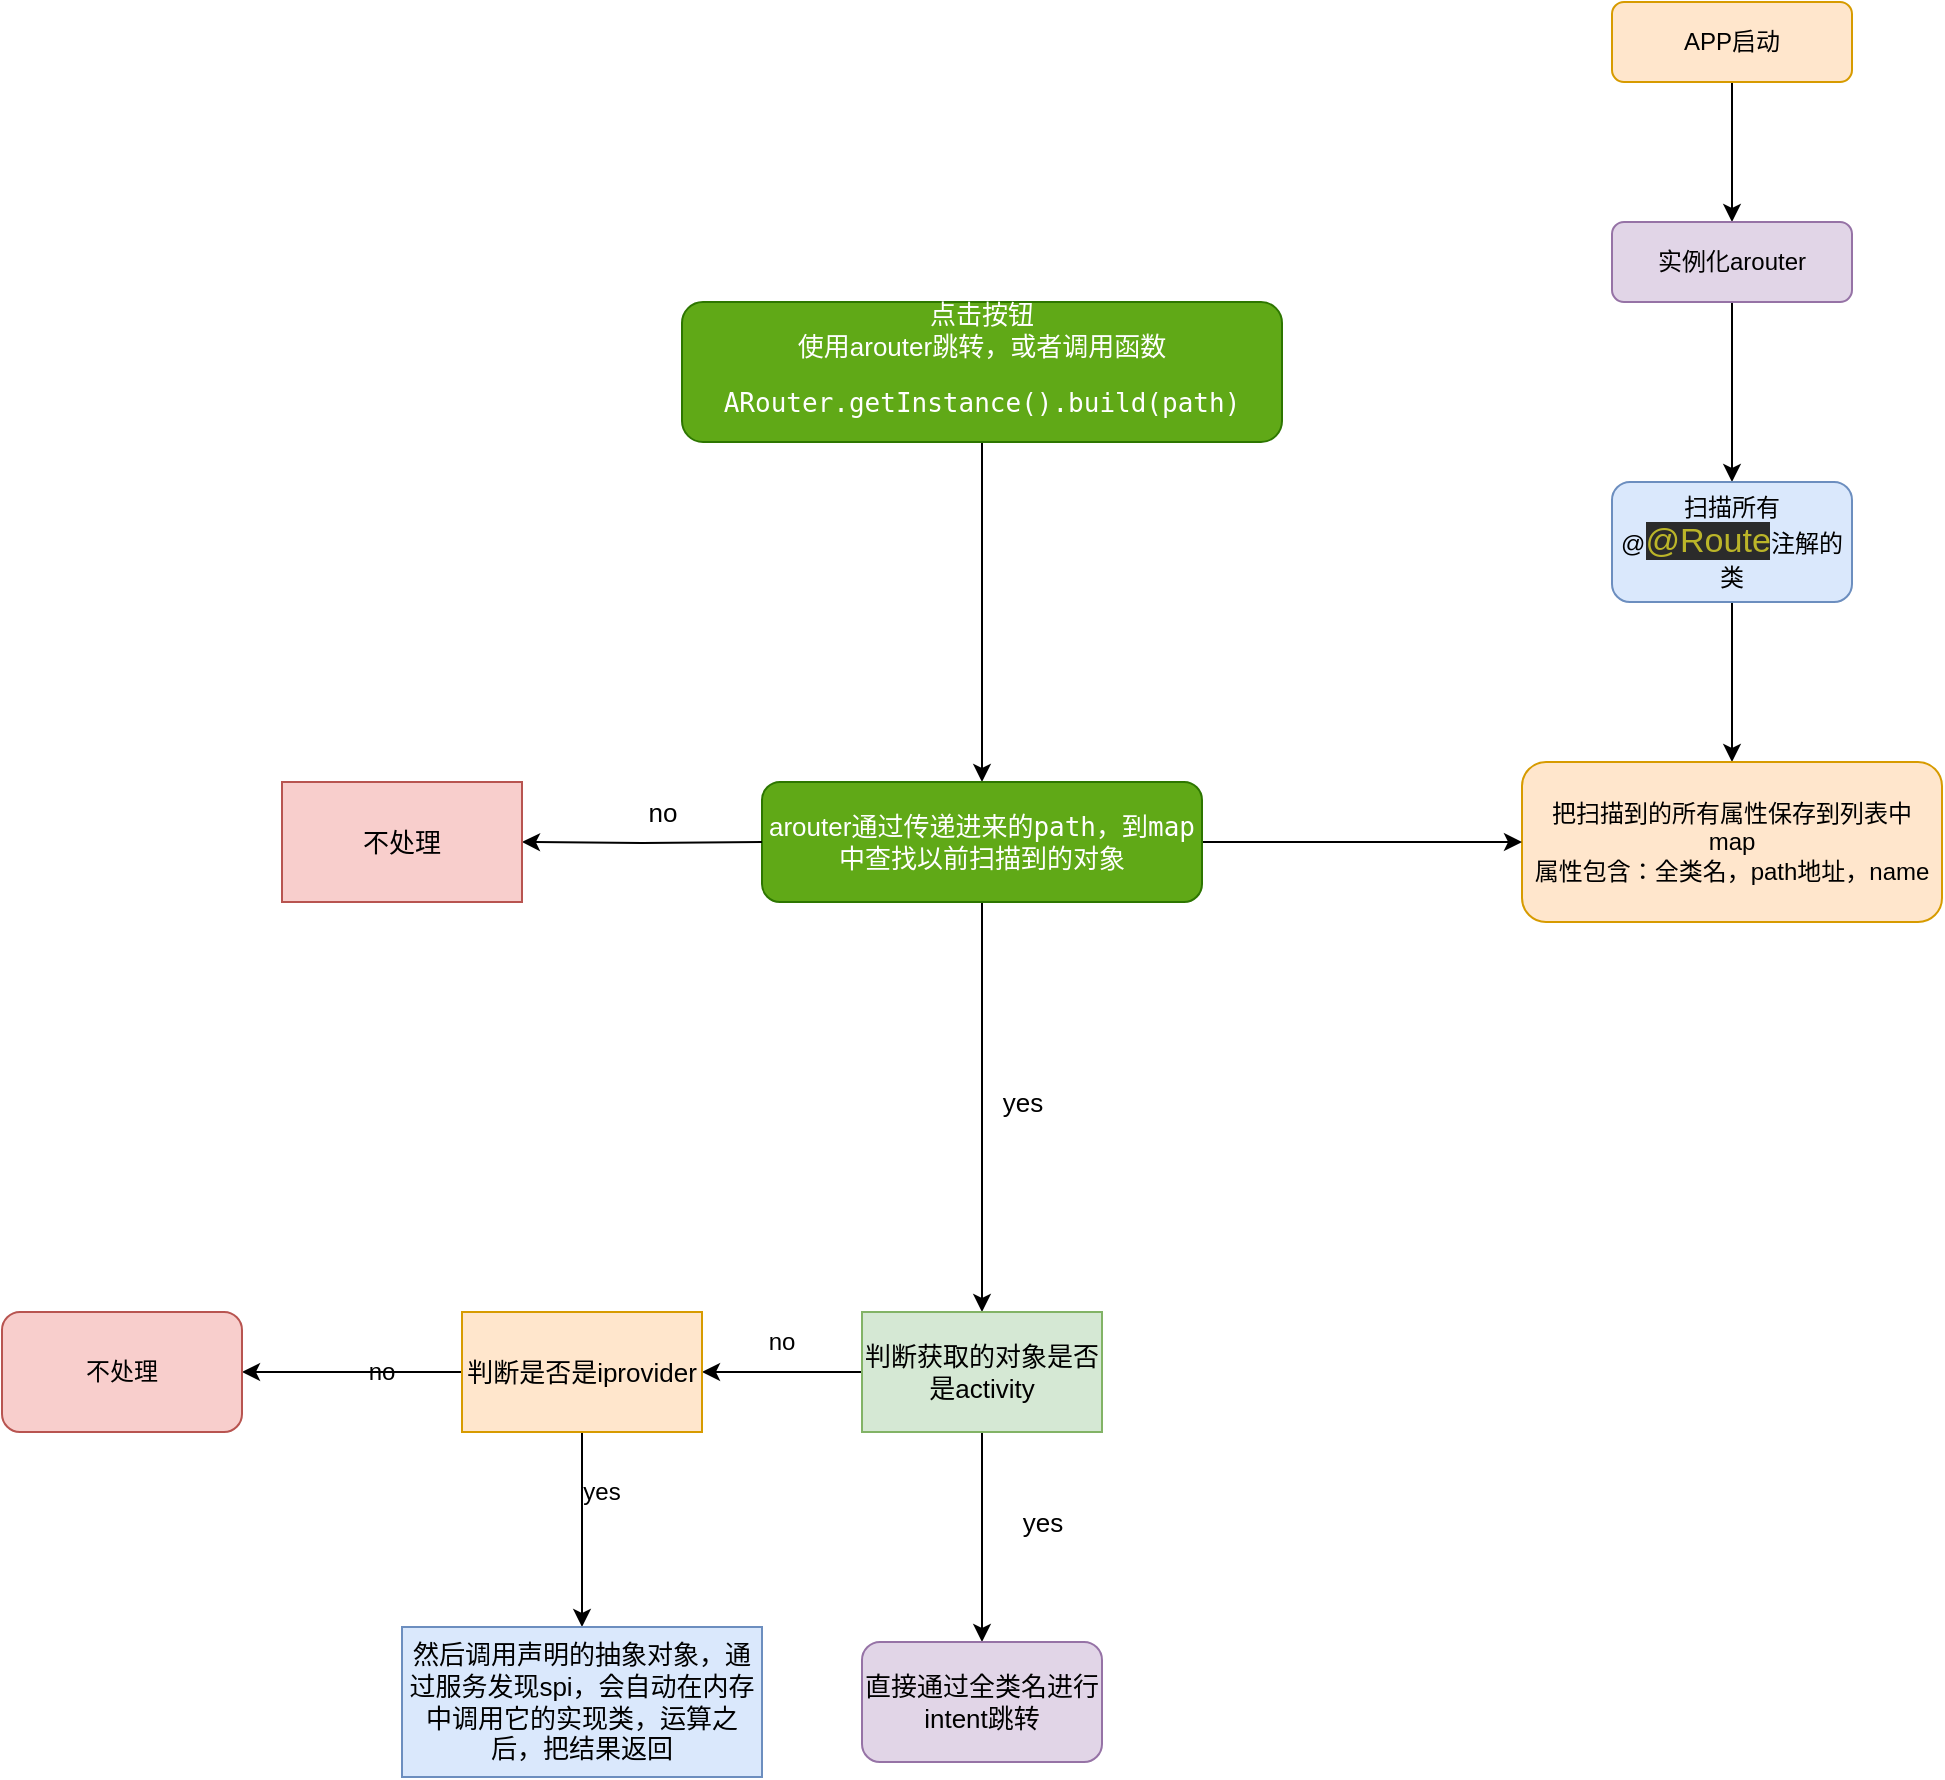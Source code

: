 <mxfile version="16.2.2" type="github">
  <diagram id="C5RBs43oDa-KdzZeNtuy" name="Page-1">
    <mxGraphModel dx="2249" dy="905" grid="1" gridSize="10" guides="1" tooltips="1" connect="1" arrows="1" fold="1" page="1" pageScale="1" pageWidth="827" pageHeight="1169" math="0" shadow="0">
      <root>
        <mxCell id="WIyWlLk6GJQsqaUBKTNV-0" />
        <mxCell id="WIyWlLk6GJQsqaUBKTNV-1" parent="WIyWlLk6GJQsqaUBKTNV-0" />
        <mxCell id="lKY-BgDjoh4vxxJiajSs-1" style="edgeStyle=orthogonalEdgeStyle;rounded=0;orthogonalLoop=1;jettySize=auto;html=1;" parent="WIyWlLk6GJQsqaUBKTNV-1" source="WIyWlLk6GJQsqaUBKTNV-3" target="lKY-BgDjoh4vxxJiajSs-0" edge="1">
          <mxGeometry relative="1" as="geometry" />
        </mxCell>
        <mxCell id="WIyWlLk6GJQsqaUBKTNV-3" value="APP启动" style="rounded=1;whiteSpace=wrap;html=1;fontSize=12;glass=0;strokeWidth=1;shadow=0;fillColor=#ffe6cc;strokeColor=#d79b00;" parent="WIyWlLk6GJQsqaUBKTNV-1" vertex="1">
          <mxGeometry x="155" y="30" width="120" height="40" as="geometry" />
        </mxCell>
        <mxCell id="lKY-BgDjoh4vxxJiajSs-4" style="edgeStyle=orthogonalEdgeStyle;rounded=0;orthogonalLoop=1;jettySize=auto;html=1;exitX=0.5;exitY=1;exitDx=0;exitDy=0;" parent="WIyWlLk6GJQsqaUBKTNV-1" source="lKY-BgDjoh4vxxJiajSs-0" target="lKY-BgDjoh4vxxJiajSs-3" edge="1">
          <mxGeometry relative="1" as="geometry" />
        </mxCell>
        <mxCell id="lKY-BgDjoh4vxxJiajSs-0" value="实例化arouter" style="rounded=1;whiteSpace=wrap;html=1;fontSize=12;glass=0;strokeWidth=1;shadow=0;fillColor=#e1d5e7;strokeColor=#9673a6;" parent="WIyWlLk6GJQsqaUBKTNV-1" vertex="1">
          <mxGeometry x="155" y="140" width="120" height="40" as="geometry" />
        </mxCell>
        <mxCell id="lKY-BgDjoh4vxxJiajSs-6" value="" style="edgeStyle=orthogonalEdgeStyle;rounded=0;orthogonalLoop=1;jettySize=auto;html=1;" parent="WIyWlLk6GJQsqaUBKTNV-1" source="lKY-BgDjoh4vxxJiajSs-3" target="lKY-BgDjoh4vxxJiajSs-5" edge="1">
          <mxGeometry relative="1" as="geometry" />
        </mxCell>
        <mxCell id="lKY-BgDjoh4vxxJiajSs-3" value="扫描所有@&lt;span style=&quot;color: rgb(187 , 181 , 41) ; background-color: rgb(43 , 43 , 43) ; font-size: 12.8pt&quot;&gt;@Route&lt;/span&gt;&lt;span style=&quot;font-family: &amp;#34;helvetica&amp;#34;&quot;&gt;注解的类&lt;/span&gt;" style="rounded=1;whiteSpace=wrap;html=1;fillColor=#dae8fc;strokeColor=#6c8ebf;" parent="WIyWlLk6GJQsqaUBKTNV-1" vertex="1">
          <mxGeometry x="155" y="270" width="120" height="60" as="geometry" />
        </mxCell>
        <mxCell id="lKY-BgDjoh4vxxJiajSs-5" value="把扫描到的所有属性保存到列表中&lt;br&gt;map&lt;br&gt;属性包含：全类名，path地址，name" style="whiteSpace=wrap;html=1;rounded=1;fillColor=#ffe6cc;strokeColor=#d79b00;" parent="WIyWlLk6GJQsqaUBKTNV-1" vertex="1">
          <mxGeometry x="110" y="410" width="210" height="80" as="geometry" />
        </mxCell>
        <mxCell id="lKY-BgDjoh4vxxJiajSs-12" value="" style="edgeStyle=orthogonalEdgeStyle;rounded=0;orthogonalLoop=1;jettySize=auto;html=1;fontSize=13;fontColor=#000000;" parent="WIyWlLk6GJQsqaUBKTNV-1" source="lKY-BgDjoh4vxxJiajSs-9" target="lKY-BgDjoh4vxxJiajSs-11" edge="1">
          <mxGeometry relative="1" as="geometry" />
        </mxCell>
        <mxCell id="lKY-BgDjoh4vxxJiajSs-9" value="点击按钮&lt;br style=&quot;font-size: 13px&quot;&gt;使用arouter跳转，或者调用函数&lt;br style=&quot;font-size: 13px&quot;&gt;&lt;pre style=&quot;font-family: &amp;#34;jetbrains mono&amp;#34; , monospace ; font-size: 13px&quot;&gt;ARouter.getInstance().build(path)&lt;/pre&gt;" style="rounded=1;whiteSpace=wrap;html=1;fontSize=13;fillColor=#60a917;fontColor=#ffffff;strokeColor=#2D7600;" parent="WIyWlLk6GJQsqaUBKTNV-1" vertex="1">
          <mxGeometry x="-310" y="180" width="300" height="70" as="geometry" />
        </mxCell>
        <mxCell id="lKY-BgDjoh4vxxJiajSs-14" style="edgeStyle=orthogonalEdgeStyle;rounded=0;orthogonalLoop=1;jettySize=auto;html=1;exitX=1;exitY=0.5;exitDx=0;exitDy=0;entryX=0;entryY=0.5;entryDx=0;entryDy=0;fontSize=13;fontColor=#000000;" parent="WIyWlLk6GJQsqaUBKTNV-1" source="lKY-BgDjoh4vxxJiajSs-11" target="lKY-BgDjoh4vxxJiajSs-5" edge="1">
          <mxGeometry relative="1" as="geometry" />
        </mxCell>
        <mxCell id="lKY-BgDjoh4vxxJiajSs-16" value="" style="edgeStyle=orthogonalEdgeStyle;rounded=0;orthogonalLoop=1;jettySize=auto;html=1;fontSize=13;fontColor=#000000;entryX=0.5;entryY=0;entryDx=0;entryDy=0;" parent="WIyWlLk6GJQsqaUBKTNV-1" source="lKY-BgDjoh4vxxJiajSs-11" edge="1">
          <mxGeometry relative="1" as="geometry">
            <mxPoint x="-160" y="685" as="targetPoint" />
          </mxGeometry>
        </mxCell>
        <mxCell id="lKY-BgDjoh4vxxJiajSs-11" value="arouter通过传递进来的&lt;span style=&quot;font-family: &amp;#34;jetbrains mono&amp;#34; , monospace&quot;&gt;path，到map中查找以前扫描到的对象&lt;/span&gt;" style="whiteSpace=wrap;html=1;fontSize=13;fillColor=#60a917;strokeColor=#2D7600;fontColor=#ffffff;rounded=1;" parent="WIyWlLk6GJQsqaUBKTNV-1" vertex="1">
          <mxGeometry x="-270" y="420" width="220" height="60" as="geometry" />
        </mxCell>
        <mxCell id="lKY-BgDjoh4vxxJiajSs-21" value="" style="edgeStyle=orthogonalEdgeStyle;rounded=0;orthogonalLoop=1;jettySize=auto;html=1;fontSize=13;fontColor=#000000;" parent="WIyWlLk6GJQsqaUBKTNV-1" target="lKY-BgDjoh4vxxJiajSs-20" edge="1">
          <mxGeometry relative="1" as="geometry">
            <mxPoint x="-270" y="450" as="sourcePoint" />
          </mxGeometry>
        </mxCell>
        <mxCell id="lKY-BgDjoh4vxxJiajSs-28" style="edgeStyle=orthogonalEdgeStyle;rounded=0;orthogonalLoop=1;jettySize=auto;html=1;exitX=0.5;exitY=1;exitDx=0;exitDy=0;fontSize=13;fontColor=#000000;" parent="WIyWlLk6GJQsqaUBKTNV-1" source="lKY-BgDjoh4vxxJiajSs-18" edge="1">
          <mxGeometry relative="1" as="geometry">
            <mxPoint x="-160" y="850" as="targetPoint" />
          </mxGeometry>
        </mxCell>
        <mxCell id="rFCglLOGvMhFkkKLhLlN-1" value="" style="edgeStyle=orthogonalEdgeStyle;rounded=0;orthogonalLoop=1;jettySize=auto;html=1;" edge="1" parent="WIyWlLk6GJQsqaUBKTNV-1" source="lKY-BgDjoh4vxxJiajSs-18" target="rFCglLOGvMhFkkKLhLlN-0">
          <mxGeometry relative="1" as="geometry" />
        </mxCell>
        <mxCell id="lKY-BgDjoh4vxxJiajSs-18" value="判断获取的对象是否是activity" style="whiteSpace=wrap;html=1;fontSize=13;labelBackgroundColor=none;fillColor=#d5e8d4;strokeColor=#82b366;" parent="WIyWlLk6GJQsqaUBKTNV-1" vertex="1">
          <mxGeometry x="-220" y="685" width="120" height="60" as="geometry" />
        </mxCell>
        <mxCell id="lKY-BgDjoh4vxxJiajSs-20" value="不处理" style="whiteSpace=wrap;html=1;fontSize=13;labelBackgroundColor=none;fillColor=#f8cecc;strokeColor=#b85450;" parent="WIyWlLk6GJQsqaUBKTNV-1" vertex="1">
          <mxGeometry x="-510" y="420" width="120" height="60" as="geometry" />
        </mxCell>
        <mxCell id="lKY-BgDjoh4vxxJiajSs-23" value="no" style="text;html=1;align=center;verticalAlign=middle;resizable=0;points=[];autosize=1;strokeColor=none;fillColor=none;fontSize=13;fontColor=#000000;" parent="WIyWlLk6GJQsqaUBKTNV-1" vertex="1">
          <mxGeometry x="-335" y="425" width="30" height="20" as="geometry" />
        </mxCell>
        <mxCell id="lKY-BgDjoh4vxxJiajSs-24" value="yes" style="text;html=1;align=center;verticalAlign=middle;resizable=0;points=[];autosize=1;strokeColor=none;fillColor=none;fontSize=13;fontColor=#000000;" parent="WIyWlLk6GJQsqaUBKTNV-1" vertex="1">
          <mxGeometry x="-160" y="570" width="40" height="20" as="geometry" />
        </mxCell>
        <mxCell id="lKY-BgDjoh4vxxJiajSs-29" value="直接通过全类名进行intent跳转" style="rounded=1;whiteSpace=wrap;html=1;labelBackgroundColor=none;fontSize=13;fillColor=#e1d5e7;strokeColor=#9673a6;" parent="WIyWlLk6GJQsqaUBKTNV-1" vertex="1">
          <mxGeometry x="-220" y="850" width="120" height="60" as="geometry" />
        </mxCell>
        <mxCell id="lKY-BgDjoh4vxxJiajSs-30" value="yes" style="text;html=1;align=center;verticalAlign=middle;resizable=0;points=[];autosize=1;strokeColor=none;fillColor=none;fontSize=13;fontColor=#000000;" parent="WIyWlLk6GJQsqaUBKTNV-1" vertex="1">
          <mxGeometry x="-150" y="780" width="40" height="20" as="geometry" />
        </mxCell>
        <mxCell id="rFCglLOGvMhFkkKLhLlN-4" value="" style="edgeStyle=orthogonalEdgeStyle;rounded=0;orthogonalLoop=1;jettySize=auto;html=1;" edge="1" parent="WIyWlLk6GJQsqaUBKTNV-1" source="rFCglLOGvMhFkkKLhLlN-0" target="rFCglLOGvMhFkkKLhLlN-3">
          <mxGeometry relative="1" as="geometry" />
        </mxCell>
        <mxCell id="rFCglLOGvMhFkkKLhLlN-8" style="edgeStyle=orthogonalEdgeStyle;rounded=0;orthogonalLoop=1;jettySize=auto;html=1;exitX=0;exitY=0.5;exitDx=0;exitDy=0;entryX=1;entryY=0.5;entryDx=0;entryDy=0;" edge="1" parent="WIyWlLk6GJQsqaUBKTNV-1" source="rFCglLOGvMhFkkKLhLlN-0" target="rFCglLOGvMhFkkKLhLlN-7">
          <mxGeometry relative="1" as="geometry" />
        </mxCell>
        <mxCell id="rFCglLOGvMhFkkKLhLlN-0" value="判断是否是iprovider" style="whiteSpace=wrap;html=1;fontSize=13;labelBackgroundColor=none;fillColor=#ffe6cc;strokeColor=#d79b00;" vertex="1" parent="WIyWlLk6GJQsqaUBKTNV-1">
          <mxGeometry x="-420" y="685" width="120" height="60" as="geometry" />
        </mxCell>
        <mxCell id="rFCglLOGvMhFkkKLhLlN-2" value="no" style="text;html=1;strokeColor=none;fillColor=none;align=center;verticalAlign=middle;whiteSpace=wrap;rounded=0;" vertex="1" parent="WIyWlLk6GJQsqaUBKTNV-1">
          <mxGeometry x="-290" y="685" width="60" height="30" as="geometry" />
        </mxCell>
        <mxCell id="rFCglLOGvMhFkkKLhLlN-3" value="然后调用声明的抽象对象，通过服务发现spi，会自动在内存中调用它的实现类，运算之后，把结果返回" style="whiteSpace=wrap;html=1;fontSize=13;labelBackgroundColor=none;fillColor=#dae8fc;strokeColor=#6c8ebf;" vertex="1" parent="WIyWlLk6GJQsqaUBKTNV-1">
          <mxGeometry x="-450" y="842.5" width="180" height="75" as="geometry" />
        </mxCell>
        <mxCell id="rFCglLOGvMhFkkKLhLlN-5" value="no" style="text;html=1;strokeColor=none;fillColor=none;align=center;verticalAlign=middle;whiteSpace=wrap;rounded=0;" vertex="1" parent="WIyWlLk6GJQsqaUBKTNV-1">
          <mxGeometry x="-490" y="700" width="60" height="30" as="geometry" />
        </mxCell>
        <mxCell id="rFCglLOGvMhFkkKLhLlN-6" value="yes" style="text;html=1;strokeColor=none;fillColor=none;align=center;verticalAlign=middle;whiteSpace=wrap;rounded=0;" vertex="1" parent="WIyWlLk6GJQsqaUBKTNV-1">
          <mxGeometry x="-380" y="760" width="60" height="30" as="geometry" />
        </mxCell>
        <mxCell id="rFCglLOGvMhFkkKLhLlN-7" value="不处理" style="rounded=1;whiteSpace=wrap;html=1;fillColor=#f8cecc;strokeColor=#b85450;" vertex="1" parent="WIyWlLk6GJQsqaUBKTNV-1">
          <mxGeometry x="-650" y="685" width="120" height="60" as="geometry" />
        </mxCell>
      </root>
    </mxGraphModel>
  </diagram>
</mxfile>
